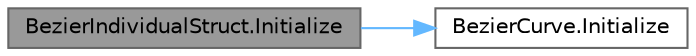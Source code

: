 digraph "BezierIndividualStruct.Initialize"
{
 // LATEX_PDF_SIZE
  bgcolor="transparent";
  edge [fontname=Helvetica,fontsize=10,labelfontname=Helvetica,labelfontsize=10];
  node [fontname=Helvetica,fontsize=10,shape=box,height=0.2,width=0.4];
  rankdir="LR";
  Node1 [id="Node000001",label="BezierIndividualStruct.Initialize",height=0.2,width=0.4,color="gray40", fillcolor="grey60", style="filled", fontcolor="black",tooltip="Initialize individual."];
  Node1 -> Node2 [id="edge1_Node000001_Node000002",color="steelblue1",style="solid",tooltip=" "];
  Node2 [id="Node000002",label="BezierCurve.Initialize",height=0.2,width=0.4,color="grey40", fillcolor="white", style="filled",URL="$struct_bezier_curve.html#a18dab4326b64428513b5fc8f3e250ac8",tooltip="Initialization of vezier curve."];
}
